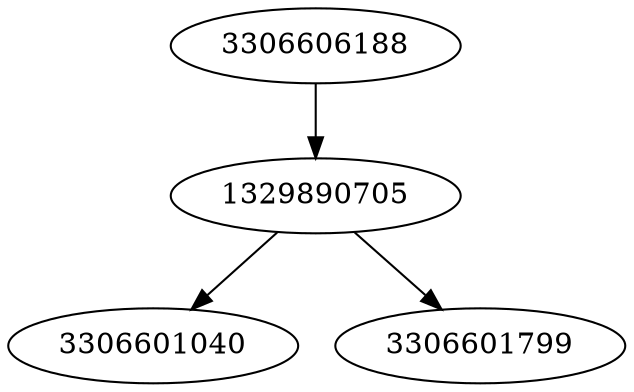 strict digraph  {
3306601040;
1329890705;
3306606188;
3306601799;
1329890705 -> 3306601040;
1329890705 -> 3306601799;
3306606188 -> 1329890705;
}
